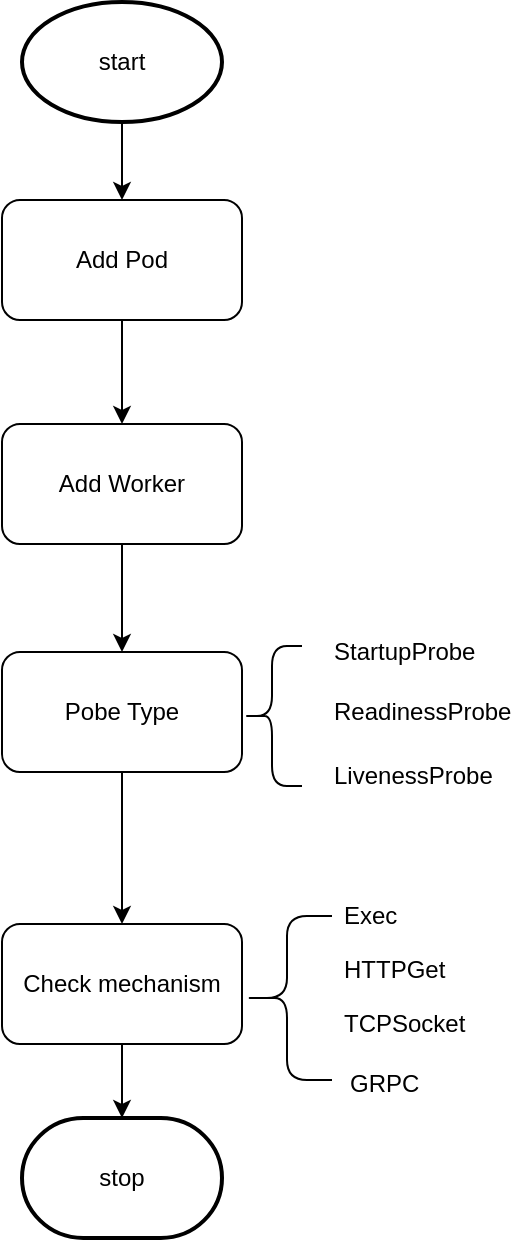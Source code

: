 <mxfile version="15.8.7" type="device" pages="2"><diagram id="zt8E2IRKrCwLA7Jjtfj5" name="第 1 页"><mxGraphModel dx="1221" dy="764" grid="0" gridSize="10" guides="1" tooltips="1" connect="1" arrows="1" fold="1" page="1" pageScale="1" pageWidth="827" pageHeight="1169" math="0" shadow="0"><root><mxCell id="tYExy3lnU2FiLE-708Cn-0"/><mxCell id="tYExy3lnU2FiLE-708Cn-1" parent="tYExy3lnU2FiLE-708Cn-0"/><mxCell id="U3QYu_n1X-fpGoc0wDs--1" style="edgeStyle=orthogonalEdgeStyle;rounded=0;orthogonalLoop=1;jettySize=auto;html=1;exitX=0.5;exitY=1;exitDx=0;exitDy=0;entryX=0.5;entryY=0;entryDx=0;entryDy=0;" edge="1" parent="tYExy3lnU2FiLE-708Cn-1" source="tYExy3lnU2FiLE-708Cn-2" target="U3QYu_n1X-fpGoc0wDs--0"><mxGeometry relative="1" as="geometry"/></mxCell><mxCell id="tYExy3lnU2FiLE-708Cn-2" value="Add Pod" style="rounded=1;whiteSpace=wrap;html=1;" parent="tYExy3lnU2FiLE-708Cn-1" vertex="1"><mxGeometry x="352" y="304" width="120" height="60" as="geometry"/></mxCell><mxCell id="tYExy3lnU2FiLE-708Cn-27" style="edgeStyle=orthogonalEdgeStyle;rounded=0;orthogonalLoop=1;jettySize=auto;html=1;exitX=0.5;exitY=1;exitDx=0;exitDy=0;entryX=0.5;entryY=0;entryDx=0;entryDy=0;" parent="tYExy3lnU2FiLE-708Cn-1" source="tYExy3lnU2FiLE-708Cn-3" target="tYExy3lnU2FiLE-708Cn-4" edge="1"><mxGeometry relative="1" as="geometry"/></mxCell><mxCell id="tYExy3lnU2FiLE-708Cn-3" value="Pobe Type" style="rounded=1;whiteSpace=wrap;html=1;" parent="tYExy3lnU2FiLE-708Cn-1" vertex="1"><mxGeometry x="352" y="530" width="120" height="60" as="geometry"/></mxCell><mxCell id="tYExy3lnU2FiLE-708Cn-31" style="edgeStyle=orthogonalEdgeStyle;rounded=0;orthogonalLoop=1;jettySize=auto;html=1;exitX=0.5;exitY=1;exitDx=0;exitDy=0;entryX=0.5;entryY=0;entryDx=0;entryDy=0;entryPerimeter=0;" parent="tYExy3lnU2FiLE-708Cn-1" source="tYExy3lnU2FiLE-708Cn-4" target="tYExy3lnU2FiLE-708Cn-28" edge="1"><mxGeometry relative="1" as="geometry"/></mxCell><mxCell id="tYExy3lnU2FiLE-708Cn-4" value="Check mechanism" style="rounded=1;whiteSpace=wrap;html=1;" parent="tYExy3lnU2FiLE-708Cn-1" vertex="1"><mxGeometry x="352" y="666" width="120" height="60" as="geometry"/></mxCell><mxCell id="tYExy3lnU2FiLE-708Cn-13" value="StartupProbe" style="text;strokeColor=none;fillColor=none;align=left;verticalAlign=middle;spacingLeft=4;spacingRight=4;overflow=hidden;points=[[0,0.5],[1,0.5]];portConstraint=eastwest;rotatable=0;" parent="tYExy3lnU2FiLE-708Cn-1" vertex="1"><mxGeometry x="512" y="514" width="86" height="30" as="geometry"/></mxCell><mxCell id="tYExy3lnU2FiLE-708Cn-14" value="ReadinessProbe" style="text;strokeColor=none;fillColor=none;align=left;verticalAlign=middle;spacingLeft=4;spacingRight=4;overflow=hidden;points=[[0,0.5],[1,0.5]];portConstraint=eastwest;rotatable=0;" parent="tYExy3lnU2FiLE-708Cn-1" vertex="1"><mxGeometry x="512" y="544" width="102" height="30" as="geometry"/></mxCell><mxCell id="tYExy3lnU2FiLE-708Cn-15" value="LivenessProbe" style="text;strokeColor=none;fillColor=none;align=left;verticalAlign=middle;spacingLeft=4;spacingRight=4;overflow=hidden;points=[[0,0.5],[1,0.5]];portConstraint=eastwest;rotatable=0;" parent="tYExy3lnU2FiLE-708Cn-1" vertex="1"><mxGeometry x="512" y="576" width="96" height="30" as="geometry"/></mxCell><mxCell id="tYExy3lnU2FiLE-708Cn-19" value="" style="shape=curlyBracket;whiteSpace=wrap;html=1;rounded=1;" parent="tYExy3lnU2FiLE-708Cn-1" vertex="1"><mxGeometry x="472" y="527" width="30" height="70" as="geometry"/></mxCell><mxCell id="tYExy3lnU2FiLE-708Cn-21" value="Exec" style="text;strokeColor=none;fillColor=none;align=left;verticalAlign=middle;spacingLeft=4;spacingRight=4;overflow=hidden;points=[[0,0.5],[1,0.5]];portConstraint=eastwest;rotatable=0;" parent="tYExy3lnU2FiLE-708Cn-1" vertex="1"><mxGeometry x="517" y="646" width="86" height="30" as="geometry"/></mxCell><mxCell id="tYExy3lnU2FiLE-708Cn-22" value="HTTPGet" style="text;strokeColor=none;fillColor=none;align=left;verticalAlign=middle;spacingLeft=4;spacingRight=4;overflow=hidden;points=[[0,0.5],[1,0.5]];portConstraint=eastwest;rotatable=0;" parent="tYExy3lnU2FiLE-708Cn-1" vertex="1"><mxGeometry x="517" y="673" width="86" height="30" as="geometry"/></mxCell><mxCell id="tYExy3lnU2FiLE-708Cn-23" value="TCPSocket" style="text;strokeColor=none;fillColor=none;align=left;verticalAlign=middle;spacingLeft=4;spacingRight=4;overflow=hidden;points=[[0,0.5],[1,0.5]];portConstraint=eastwest;rotatable=0;" parent="tYExy3lnU2FiLE-708Cn-1" vertex="1"><mxGeometry x="517" y="700" width="86" height="30" as="geometry"/></mxCell><mxCell id="tYExy3lnU2FiLE-708Cn-24" value="GRPC" style="text;strokeColor=none;fillColor=none;align=left;verticalAlign=middle;spacingLeft=4;spacingRight=4;overflow=hidden;points=[[0,0.5],[1,0.5]];portConstraint=eastwest;rotatable=0;" parent="tYExy3lnU2FiLE-708Cn-1" vertex="1"><mxGeometry x="520" y="730" width="86" height="30" as="geometry"/></mxCell><mxCell id="tYExy3lnU2FiLE-708Cn-25" value="" style="shape=curlyBracket;whiteSpace=wrap;html=1;rounded=1;" parent="tYExy3lnU2FiLE-708Cn-1" vertex="1"><mxGeometry x="472" y="662" width="45" height="82" as="geometry"/></mxCell><mxCell id="tYExy3lnU2FiLE-708Cn-28" value="stop" style="strokeWidth=2;html=1;shape=mxgraph.flowchart.terminator;whiteSpace=wrap;" parent="tYExy3lnU2FiLE-708Cn-1" vertex="1"><mxGeometry x="362" y="763" width="100" height="60" as="geometry"/></mxCell><mxCell id="tYExy3lnU2FiLE-708Cn-30" style="edgeStyle=orthogonalEdgeStyle;rounded=0;orthogonalLoop=1;jettySize=auto;html=1;exitX=0.5;exitY=1;exitDx=0;exitDy=0;exitPerimeter=0;entryX=0.5;entryY=0;entryDx=0;entryDy=0;" parent="tYExy3lnU2FiLE-708Cn-1" source="tYExy3lnU2FiLE-708Cn-29" target="tYExy3lnU2FiLE-708Cn-2" edge="1"><mxGeometry relative="1" as="geometry"/></mxCell><mxCell id="tYExy3lnU2FiLE-708Cn-29" value="start" style="strokeWidth=2;html=1;shape=mxgraph.flowchart.start_1;whiteSpace=wrap;" parent="tYExy3lnU2FiLE-708Cn-1" vertex="1"><mxGeometry x="362" y="205" width="100" height="60" as="geometry"/></mxCell><mxCell id="U3QYu_n1X-fpGoc0wDs--2" style="edgeStyle=orthogonalEdgeStyle;rounded=0;orthogonalLoop=1;jettySize=auto;html=1;exitX=0.5;exitY=1;exitDx=0;exitDy=0;entryX=0.5;entryY=0;entryDx=0;entryDy=0;" edge="1" parent="tYExy3lnU2FiLE-708Cn-1" source="U3QYu_n1X-fpGoc0wDs--0" target="tYExy3lnU2FiLE-708Cn-3"><mxGeometry relative="1" as="geometry"/></mxCell><mxCell id="U3QYu_n1X-fpGoc0wDs--0" value="Add Worker" style="rounded=1;whiteSpace=wrap;html=1;" vertex="1" parent="tYExy3lnU2FiLE-708Cn-1"><mxGeometry x="352" y="416" width="120" height="60" as="geometry"/></mxCell></root></mxGraphModel></diagram><diagram id="X2MPUFKBO-JZ_ecXWO9n" name="第 2 页"><mxGraphModel dx="1038" dy="649" grid="0" gridSize="10" guides="1" tooltips="1" connect="1" arrows="1" fold="1" page="1" pageScale="1" pageWidth="827" pageHeight="1169" math="0" shadow="0"><root><mxCell id="7ZtcMubyu12qLLDLtl7m-0"/><mxCell id="7ZtcMubyu12qLLDLtl7m-1" parent="7ZtcMubyu12qLLDLtl7m-0"/></root></mxGraphModel></diagram></mxfile>